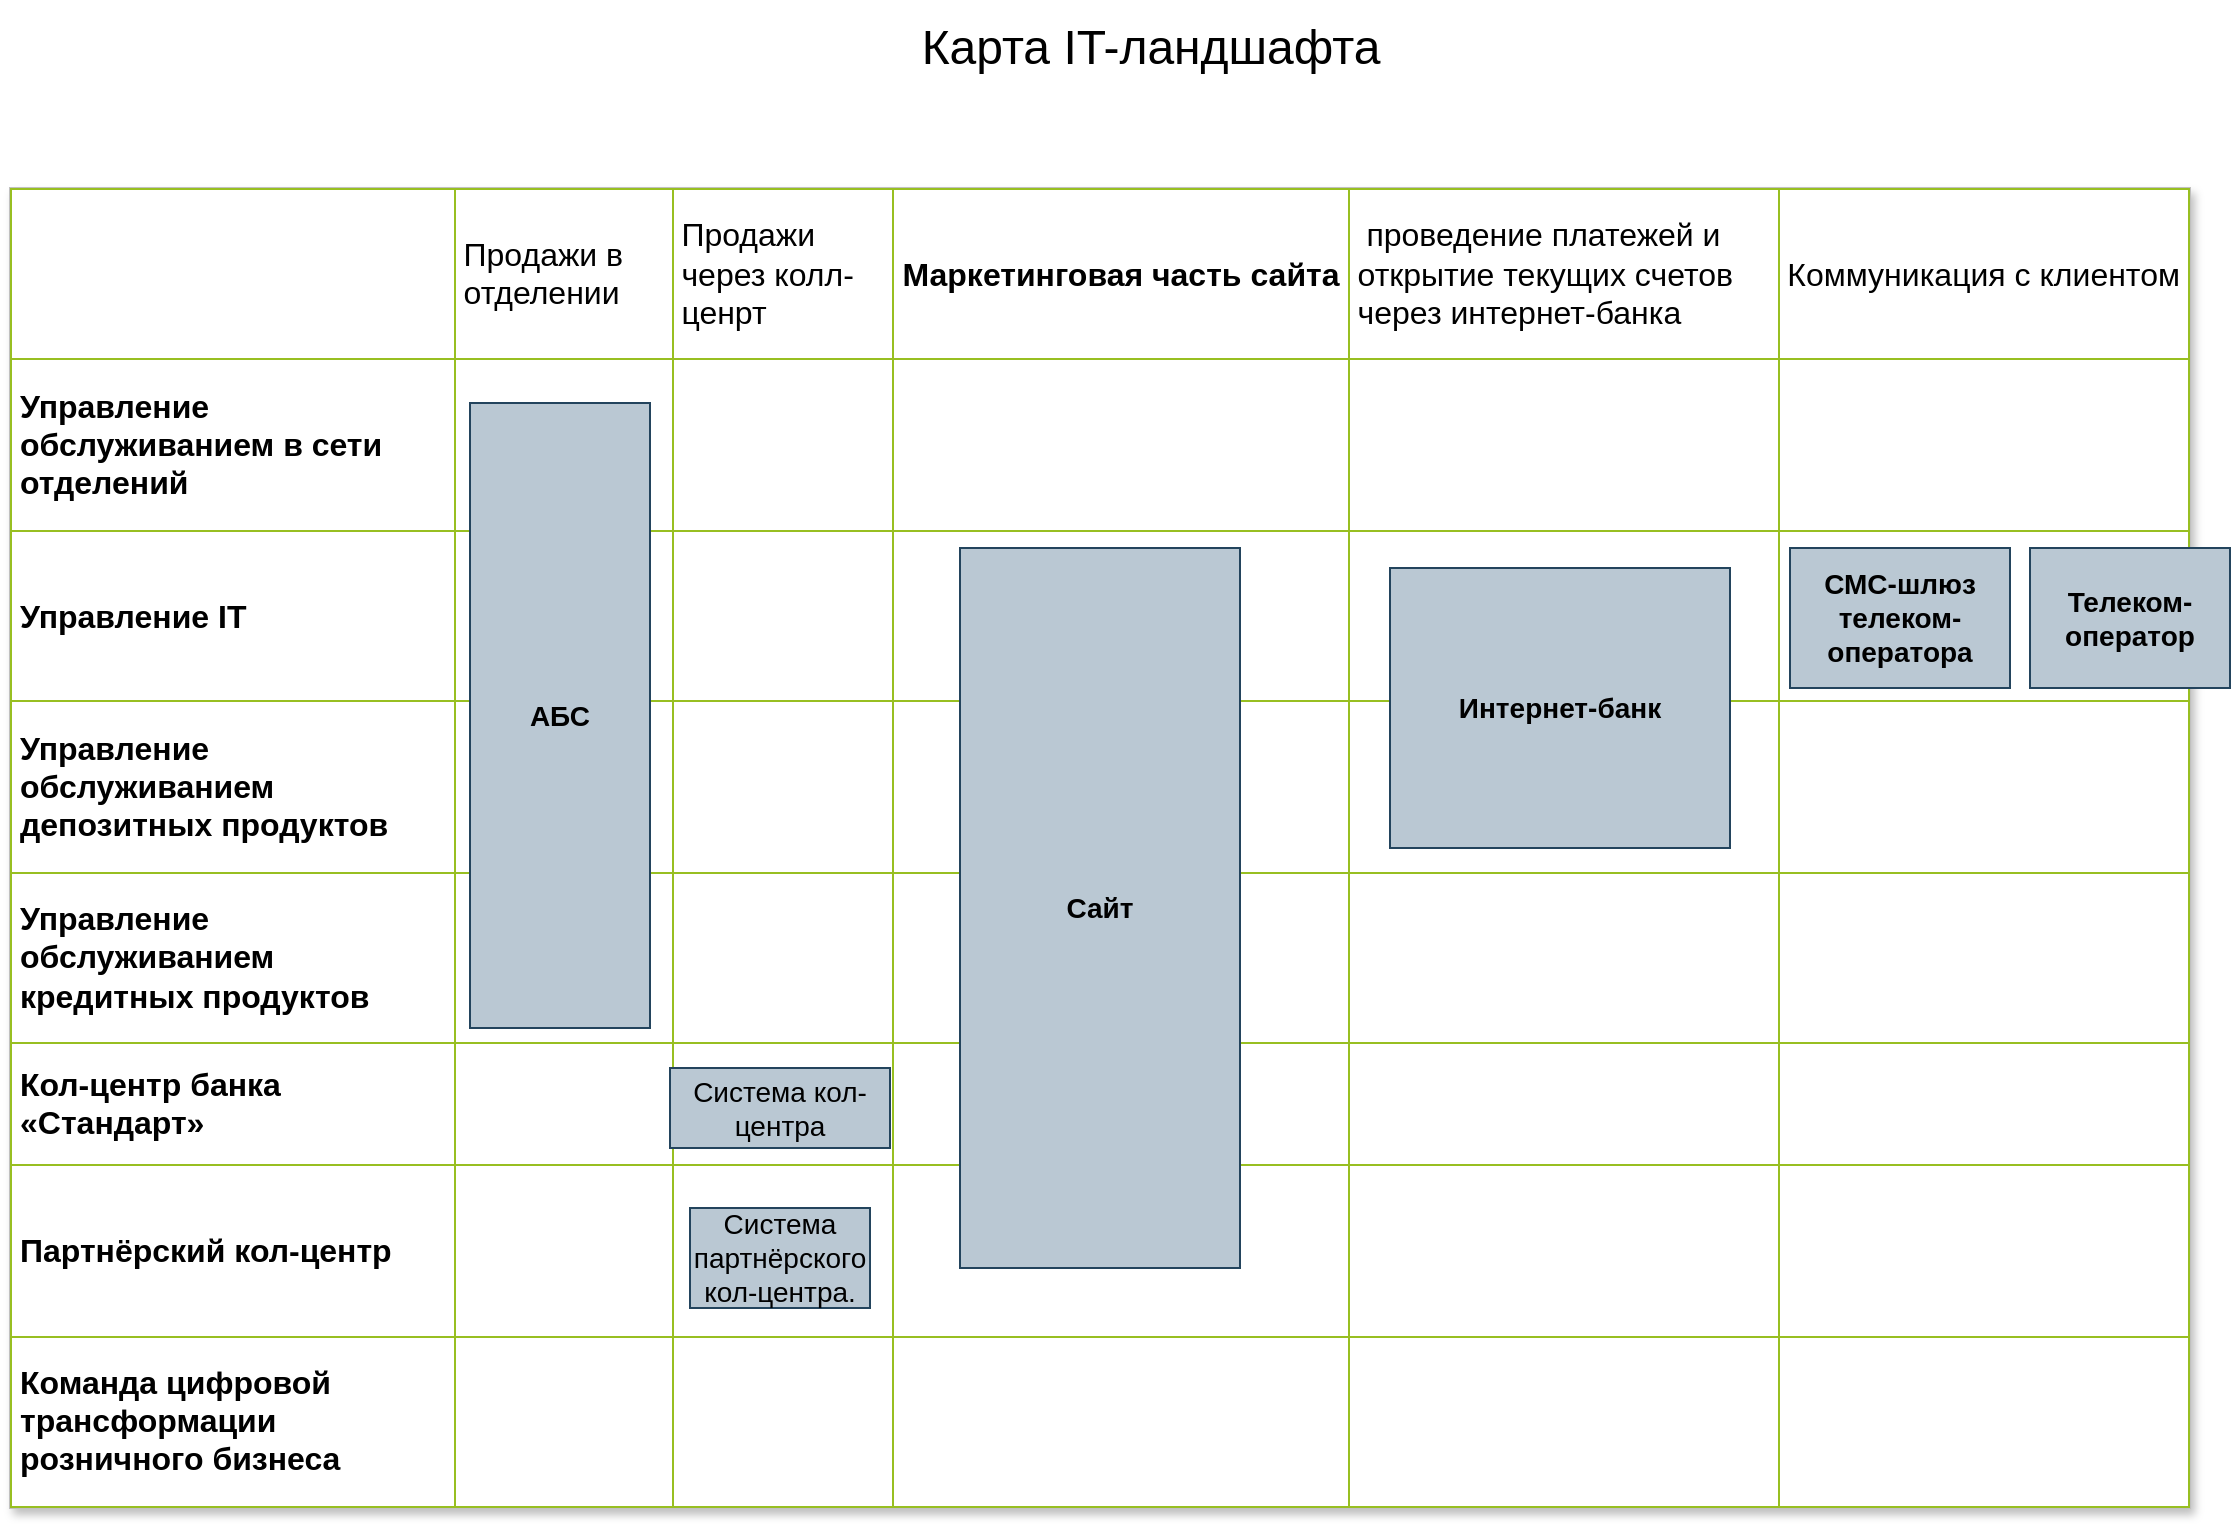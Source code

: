 <mxfile version="27.1.0">
  <diagram name="Page-1" id="bd83a815-5ea8-2e97-e5ec-87c9f400f2fa">
    <mxGraphModel dx="1619" dy="1027" grid="1" gridSize="10" guides="1" tooltips="1" connect="1" arrows="1" fold="1" page="1" pageScale="1.5" pageWidth="1169" pageHeight="826" background="none" math="0" shadow="0">
      <root>
        <mxCell id="0" style=";html=1;" />
        <mxCell id="1" style=";html=1;" parent="0" />
        <mxCell id="1516e18e63f93b96-1" value="&lt;table style=&quot;width: 100% ; height: 100% ; border-collapse: collapse&quot; cellpadding=&quot;4&quot; width=&quot;100%&quot; border=&quot;1&quot;&gt;&lt;tbody&gt;&lt;tr style=&quot;border: 1px solid rgb(152, 191, 33);&quot;&gt;&lt;th&gt;&lt;br&gt;&lt;/th&gt;&lt;th&gt;&lt;font face=&quot;YS Text, sans-serif&quot;&gt;&lt;span style=&quot;font-weight: 400; white-space: pre-line;&quot;&gt;Продажи в отделении&lt;/span&gt;&lt;/font&gt;&lt;/th&gt;&lt;th&gt;&lt;font face=&quot;YS Text, sans-serif&quot;&gt;&lt;span style=&quot;font-weight: 400; white-space: pre-line;&quot;&gt;Продажи через колл-ценрт&lt;/span&gt;&lt;/font&gt;&lt;/th&gt;&lt;th&gt;Маркетинговая часть сайта&lt;/th&gt;&lt;td&gt;&lt;span style=&quot;font-family: &amp;quot;YS Text&amp;quot;, sans-serif; white-space: pre-wrap;&quot;&gt; проведение платежей и открытие текущих счетов через &lt;/span&gt;&lt;span style=&quot;font-family: &amp;quot;YS Text&amp;quot;, sans-serif; white-space: pre-wrap;&quot;&gt;интернет-банка&lt;/span&gt;&lt;/td&gt;&lt;td&gt;Коммуникация с клиентом&lt;/td&gt;&lt;/tr&gt;&lt;tr style=&quot;border: 1px solid rgb(152, 191, 33);&quot;&gt;&lt;td style=&quot;border: 1px solid rgb(152, 191, 33);&quot;&gt;&lt;strong style=&quot;box-sizing: inherit; font-family: &amp;quot;YS Text&amp;quot;, sans-serif; white-space: pre-line;&quot;&gt;Управление обслуживанием в сети отделений&lt;/strong&gt;&lt;/td&gt;&lt;td&gt;&lt;/td&gt;&lt;td&gt;&lt;br&gt;&lt;/td&gt;&lt;td&gt;&lt;br&gt;&lt;/td&gt;&lt;td&gt;&lt;br&gt;&lt;/td&gt;&lt;td&gt;&lt;br&gt;&lt;/td&gt;&lt;/tr&gt;&lt;tr style=&quot;border: 1px solid rgb(152, 191, 33);&quot;&gt;&lt;td style=&quot;border: 1px solid rgb(152, 191, 33);&quot;&gt;&lt;strong style=&quot;box-sizing: inherit; font-family: &amp;quot;YS Text&amp;quot;, sans-serif; white-space: pre-line;&quot;&gt;&lt;br&gt;Управление IT&lt;br&gt;&lt;br&gt;&lt;/strong&gt;&lt;/td&gt;&lt;td&gt;&lt;/td&gt;&lt;td&gt;&lt;br&gt;&lt;/td&gt;&lt;td&gt;&lt;br&gt;&lt;/td&gt;&lt;td&gt;&lt;br&gt;&lt;/td&gt;&lt;td&gt;&lt;br&gt;&lt;/td&gt;&lt;/tr&gt;&lt;tr style=&quot;border: 1px solid rgb(152, 191, 33);&quot;&gt;&lt;td style=&quot;border: 1px solid rgb(152, 191, 33);&quot;&gt;&lt;strong style=&quot;box-sizing: inherit; font-family: &amp;quot;YS Text&amp;quot;, sans-serif; white-space: pre-line;&quot;&gt;Управление обслуживанием депозитных продуктов&lt;/strong&gt;&lt;/td&gt;&lt;td&gt;&lt;/td&gt;&lt;td&gt;&lt;br&gt;&lt;/td&gt;&lt;td&gt;&lt;br&gt;&lt;/td&gt;&lt;td&gt;&lt;/td&gt;&lt;td&gt;&lt;br&gt;&lt;/td&gt;&lt;/tr&gt;&lt;tr style=&quot;border: 1px solid rgb(152, 191, 33);&quot;&gt;&lt;td style=&quot;border: 1px solid rgb(152, 191, 33);&quot;&gt;&lt;strong style=&quot;box-sizing: inherit; font-family: &amp;quot;YS Text&amp;quot;, sans-serif; white-space: pre-line;&quot;&gt;Управление обслуживанием кредитных продуктов&lt;/strong&gt;&lt;/td&gt;&lt;td&gt;&lt;/td&gt;&lt;td&gt;&lt;br&gt;&lt;/td&gt;&lt;td&gt;&lt;br&gt;&lt;/td&gt;&lt;td&gt;&lt;br&gt;&lt;/td&gt;&lt;td&gt;&lt;br&gt;&lt;/td&gt;&lt;/tr&gt;&lt;tr style=&quot;border: 1px solid rgb(152, 191, 33);&quot;&gt;&lt;td style=&quot;border: 1px solid rgb(152, 191, 33);&quot;&gt;&lt;strong style=&quot;box-sizing: inherit; font-family: &amp;quot;YS Text&amp;quot;, sans-serif; white-space: pre-line;&quot;&gt;Кол-центр банка «Стандарт»&lt;/strong&gt;&lt;/td&gt;&lt;td&gt;&lt;br&gt;&lt;/td&gt;&lt;td&gt;&lt;/td&gt;&lt;td&gt;&lt;br&gt;&lt;/td&gt;&lt;td&gt;&lt;br&gt;&lt;/td&gt;&lt;td&gt;&lt;br&gt;&lt;/td&gt;&lt;/tr&gt;&lt;tr style=&quot;border: 1px solid rgb(152, 191, 33);&quot;&gt;&lt;td style=&quot;border: 1px solid rgb(152, 191, 33);&quot;&gt;&lt;strong style=&quot;box-sizing: inherit; font-family: &amp;quot;YS Text&amp;quot;, sans-serif; white-space: pre-line;&quot;&gt;&lt;br/&gt;Партнёрский кол-центр&lt;br&gt;&lt;br&gt;&lt;/strong&gt;&lt;/td&gt;&lt;td&gt;&lt;br&gt;&lt;/td&gt;&lt;td&gt;&lt;/td&gt;&lt;td&gt;&lt;br&gt;&lt;/td&gt;&lt;td&gt;&lt;br&gt;&lt;/td&gt;&lt;td&gt;&lt;br&gt;&lt;/td&gt;&lt;/tr&gt;&lt;tr style=&quot;border: 1px solid rgb(152, 191, 33);&quot;&gt;&lt;td style=&quot;border: 1px solid rgb(152, 191, 33);&quot;&gt;&lt;strong style=&quot;box-sizing: inherit; font-family: &amp;quot;YS Text&amp;quot;, sans-serif; white-space: pre-line;&quot;&gt;Команда цифровой трансформации розничного бизнеса&lt;/strong&gt;&lt;/td&gt;&lt;td&gt;&lt;br&gt;&lt;/td&gt;&lt;td&gt;&lt;br&gt;&lt;/td&gt;&lt;td&gt;&lt;br&gt;&lt;/td&gt;&lt;td&gt;&lt;br&gt;&lt;/td&gt;&lt;td&gt;&lt;br&gt;&lt;/td&gt;&lt;/tr&gt;&lt;/tbody&gt;&lt;/table&gt;" style="text;html=1;strokeColor=#c0c0c0;fillColor=#ffffff;overflow=fill;rounded=0;shadow=1;fontSize=16;fontColor=light-dark(#000000,#FFFFFF);labelBackgroundColor=none;verticalAlign=middle;" parent="1" vertex="1">
          <mxGeometry x="280" y="160" width="1090" height="660" as="geometry" />
        </mxCell>
        <mxCell id="1516e18e63f93b96-3" value="&lt;span style=&quot;font-family: &amp;quot;YS Text&amp;quot;, Arial, Helvetica, sans-serif; font-weight: 500; text-align: start; text-wrap-mode: wrap;&quot;&gt;Карта IT-ландшафта&lt;/span&gt;" style="text;strokeColor=none;fillColor=none;html=1;fontSize=24;fontStyle=1;verticalAlign=middle;align=center;rounded=0;shadow=1;fontColor=light-dark(#000000,#FFFFFF);labelBackgroundColor=none;" parent="1" vertex="1">
          <mxGeometry x="460" y="70" width="780" height="40" as="geometry" />
        </mxCell>
        <mxCell id="WiY-ZIGsWm6YlvpKkhkH-215" value="&lt;strong style=&quot;box-sizing: inherit; font-family: &amp;quot;YS Text&amp;quot;, sans-serif; text-align: left; white-space-collapse: preserve-breaks;&quot;&gt;АБС&lt;/strong&gt;" style="rounded=0;whiteSpace=wrap;html=1;labelBackgroundColor=none;fillColor=#bac8d3;strokeColor=#23445d;fontSize=14;" parent="1" vertex="1">
          <mxGeometry x="510" y="267.5" width="90" height="312.5" as="geometry" />
        </mxCell>
        <mxCell id="WiY-ZIGsWm6YlvpKkhkH-216" value="&lt;strong style=&quot;box-sizing: inherit; font-family: &amp;quot;YS Text&amp;quot;, sans-serif; text-align: left; white-space-collapse: preserve-breaks;&quot;&gt;Сайт&lt;/strong&gt;" style="rounded=0;whiteSpace=wrap;html=1;labelBackgroundColor=none;fillColor=#bac8d3;strokeColor=#23445d;fontSize=14;" parent="1" vertex="1">
          <mxGeometry x="755" y="340" width="140" height="360" as="geometry" />
        </mxCell>
        <mxCell id="WiY-ZIGsWm6YlvpKkhkH-217" value="&lt;strong style=&quot;box-sizing: inherit; font-family: &amp;quot;YS Text&amp;quot;, sans-serif; text-align: left; white-space-collapse: preserve-breaks;&quot;&gt;Интернет-банк&lt;/strong&gt;" style="rounded=0;whiteSpace=wrap;html=1;labelBackgroundColor=none;fillColor=#bac8d3;strokeColor=#23445d;fontSize=14;" parent="1" vertex="1">
          <mxGeometry x="970" y="350" width="170" height="140" as="geometry" />
        </mxCell>
        <mxCell id="CamIfCUHQsT400I-3B0z-2" value="Система кол-центра" style="rounded=0;whiteSpace=wrap;html=1;labelBackgroundColor=none;fillColor=#bac8d3;strokeColor=#23445d;fontSize=14;" parent="1" vertex="1">
          <mxGeometry x="610" y="600" width="110" height="40" as="geometry" />
        </mxCell>
        <mxCell id="CamIfCUHQsT400I-3B0z-3" value="Система партнёрского кол-центра." style="rounded=0;whiteSpace=wrap;html=1;labelBackgroundColor=none;fillColor=#bac8d3;strokeColor=#23445d;fontSize=14;" parent="1" vertex="1">
          <mxGeometry x="620" y="670" width="90" height="50" as="geometry" />
        </mxCell>
        <mxCell id="CamIfCUHQsT400I-3B0z-4" value="&lt;strong style=&quot;text-align: left; box-sizing: inherit; font-family: &amp;quot;YS Text&amp;quot;, sans-serif; white-space-collapse: preserve-breaks;&quot;&gt;СМС-шлюз телеком-оператора&lt;/strong&gt;" style="rounded=0;whiteSpace=wrap;html=1;labelBackgroundColor=none;fillColor=#bac8d3;strokeColor=#23445d;fontSize=14;" parent="1" vertex="1">
          <mxGeometry x="1170" y="340" width="110" height="70" as="geometry" />
        </mxCell>
        <mxCell id="k36o81wh5r4xoUfFkYuL-1" value="&lt;strong style=&quot;text-align: left; box-sizing: inherit; font-family: &amp;quot;YS Text&amp;quot;, sans-serif; white-space-collapse: preserve-breaks;&quot;&gt;Телеком-оператор&lt;/strong&gt;" style="rounded=0;whiteSpace=wrap;html=1;labelBackgroundColor=none;fillColor=#bac8d3;strokeColor=#23445d;fontSize=14;" parent="1" vertex="1">
          <mxGeometry x="1290" y="340" width="100" height="70" as="geometry" />
        </mxCell>
      </root>
    </mxGraphModel>
  </diagram>
</mxfile>
